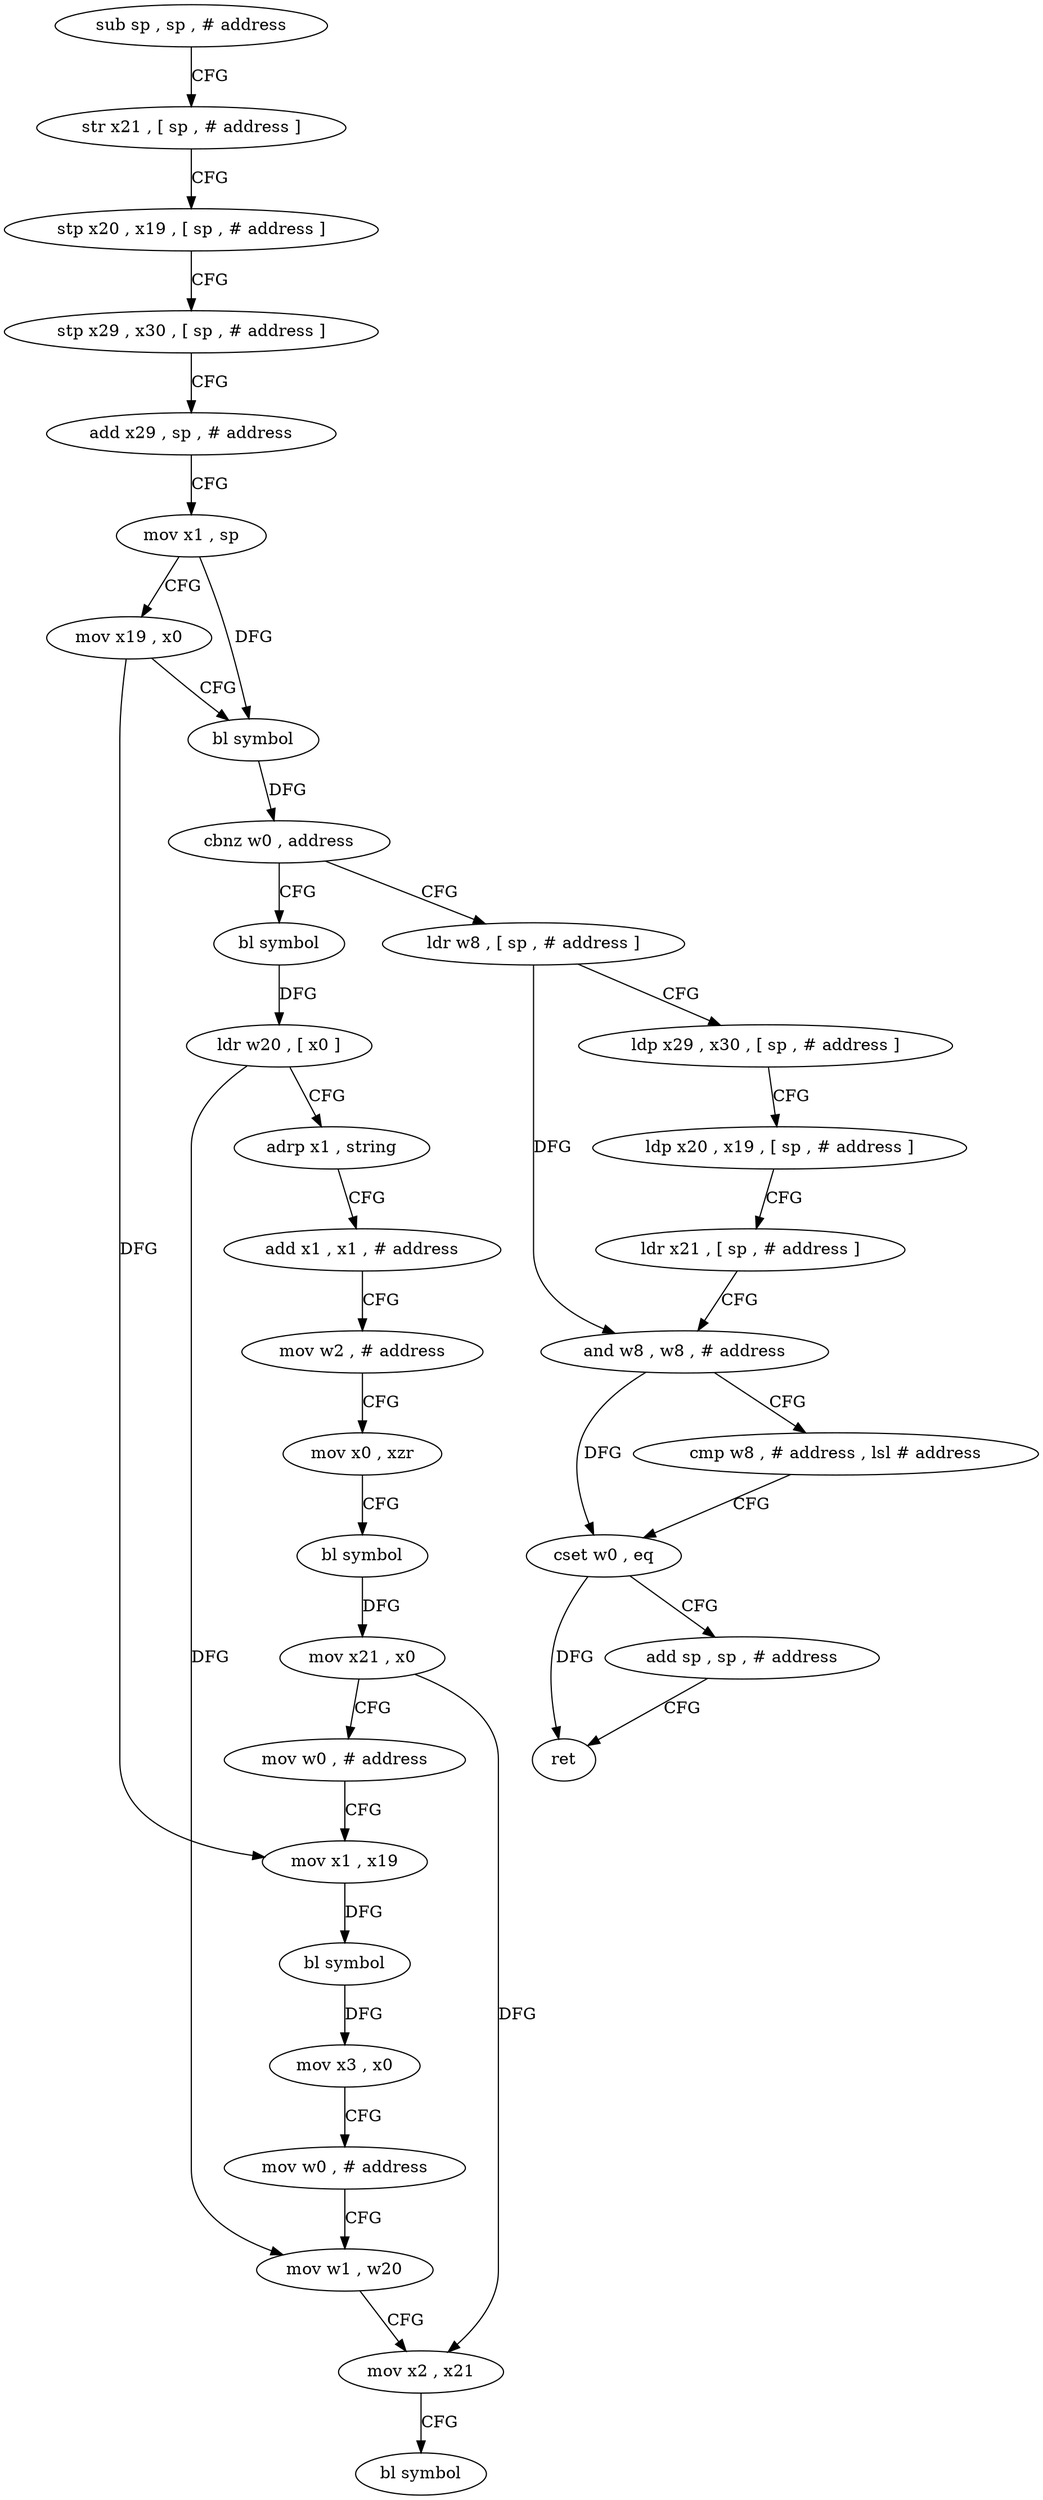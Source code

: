 digraph "func" {
"4202292" [label = "sub sp , sp , # address" ]
"4202296" [label = "str x21 , [ sp , # address ]" ]
"4202300" [label = "stp x20 , x19 , [ sp , # address ]" ]
"4202304" [label = "stp x29 , x30 , [ sp , # address ]" ]
"4202308" [label = "add x29 , sp , # address" ]
"4202312" [label = "mov x1 , sp" ]
"4202316" [label = "mov x19 , x0" ]
"4202320" [label = "bl symbol" ]
"4202324" [label = "cbnz w0 , address" ]
"4202364" [label = "bl symbol" ]
"4202328" [label = "ldr w8 , [ sp , # address ]" ]
"4202368" [label = "ldr w20 , [ x0 ]" ]
"4202372" [label = "adrp x1 , string" ]
"4202376" [label = "add x1 , x1 , # address" ]
"4202380" [label = "mov w2 , # address" ]
"4202384" [label = "mov x0 , xzr" ]
"4202388" [label = "bl symbol" ]
"4202392" [label = "mov x21 , x0" ]
"4202396" [label = "mov w0 , # address" ]
"4202400" [label = "mov x1 , x19" ]
"4202404" [label = "bl symbol" ]
"4202408" [label = "mov x3 , x0" ]
"4202412" [label = "mov w0 , # address" ]
"4202416" [label = "mov w1 , w20" ]
"4202420" [label = "mov x2 , x21" ]
"4202424" [label = "bl symbol" ]
"4202332" [label = "ldp x29 , x30 , [ sp , # address ]" ]
"4202336" [label = "ldp x20 , x19 , [ sp , # address ]" ]
"4202340" [label = "ldr x21 , [ sp , # address ]" ]
"4202344" [label = "and w8 , w8 , # address" ]
"4202348" [label = "cmp w8 , # address , lsl # address" ]
"4202352" [label = "cset w0 , eq" ]
"4202356" [label = "add sp , sp , # address" ]
"4202360" [label = "ret" ]
"4202292" -> "4202296" [ label = "CFG" ]
"4202296" -> "4202300" [ label = "CFG" ]
"4202300" -> "4202304" [ label = "CFG" ]
"4202304" -> "4202308" [ label = "CFG" ]
"4202308" -> "4202312" [ label = "CFG" ]
"4202312" -> "4202316" [ label = "CFG" ]
"4202312" -> "4202320" [ label = "DFG" ]
"4202316" -> "4202320" [ label = "CFG" ]
"4202316" -> "4202400" [ label = "DFG" ]
"4202320" -> "4202324" [ label = "DFG" ]
"4202324" -> "4202364" [ label = "CFG" ]
"4202324" -> "4202328" [ label = "CFG" ]
"4202364" -> "4202368" [ label = "DFG" ]
"4202328" -> "4202332" [ label = "CFG" ]
"4202328" -> "4202344" [ label = "DFG" ]
"4202368" -> "4202372" [ label = "CFG" ]
"4202368" -> "4202416" [ label = "DFG" ]
"4202372" -> "4202376" [ label = "CFG" ]
"4202376" -> "4202380" [ label = "CFG" ]
"4202380" -> "4202384" [ label = "CFG" ]
"4202384" -> "4202388" [ label = "CFG" ]
"4202388" -> "4202392" [ label = "DFG" ]
"4202392" -> "4202396" [ label = "CFG" ]
"4202392" -> "4202420" [ label = "DFG" ]
"4202396" -> "4202400" [ label = "CFG" ]
"4202400" -> "4202404" [ label = "DFG" ]
"4202404" -> "4202408" [ label = "DFG" ]
"4202408" -> "4202412" [ label = "CFG" ]
"4202412" -> "4202416" [ label = "CFG" ]
"4202416" -> "4202420" [ label = "CFG" ]
"4202420" -> "4202424" [ label = "CFG" ]
"4202332" -> "4202336" [ label = "CFG" ]
"4202336" -> "4202340" [ label = "CFG" ]
"4202340" -> "4202344" [ label = "CFG" ]
"4202344" -> "4202348" [ label = "CFG" ]
"4202344" -> "4202352" [ label = "DFG" ]
"4202348" -> "4202352" [ label = "CFG" ]
"4202352" -> "4202356" [ label = "CFG" ]
"4202352" -> "4202360" [ label = "DFG" ]
"4202356" -> "4202360" [ label = "CFG" ]
}
